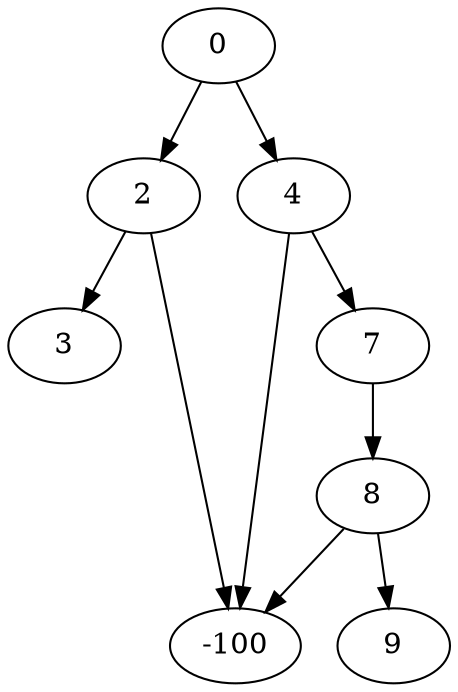 digraph tree {
    "0";
    "2";
    "3";
    "-100";
    "4";
    "-100";
    "7";
    "8";
    "-100";
    "9";
    "0" -> "2";
    "0" -> "4";
    "2" -> "3";
    "2" -> "-100";
    "4" -> "-100";
    "4" -> "7";
    "7" -> "8";
    "8" -> "-100";
    "8" -> "9";
}
